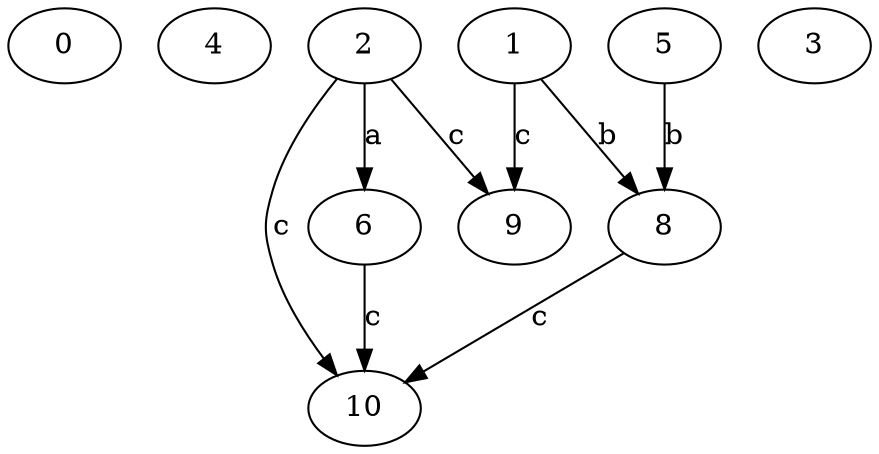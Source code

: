 strict digraph  {
0;
4;
5;
6;
1;
2;
8;
3;
9;
10;
5 -> 8  [label=b];
6 -> 10  [label=c];
1 -> 8  [label=b];
1 -> 9  [label=c];
2 -> 6  [label=a];
2 -> 9  [label=c];
2 -> 10  [label=c];
8 -> 10  [label=c];
}
